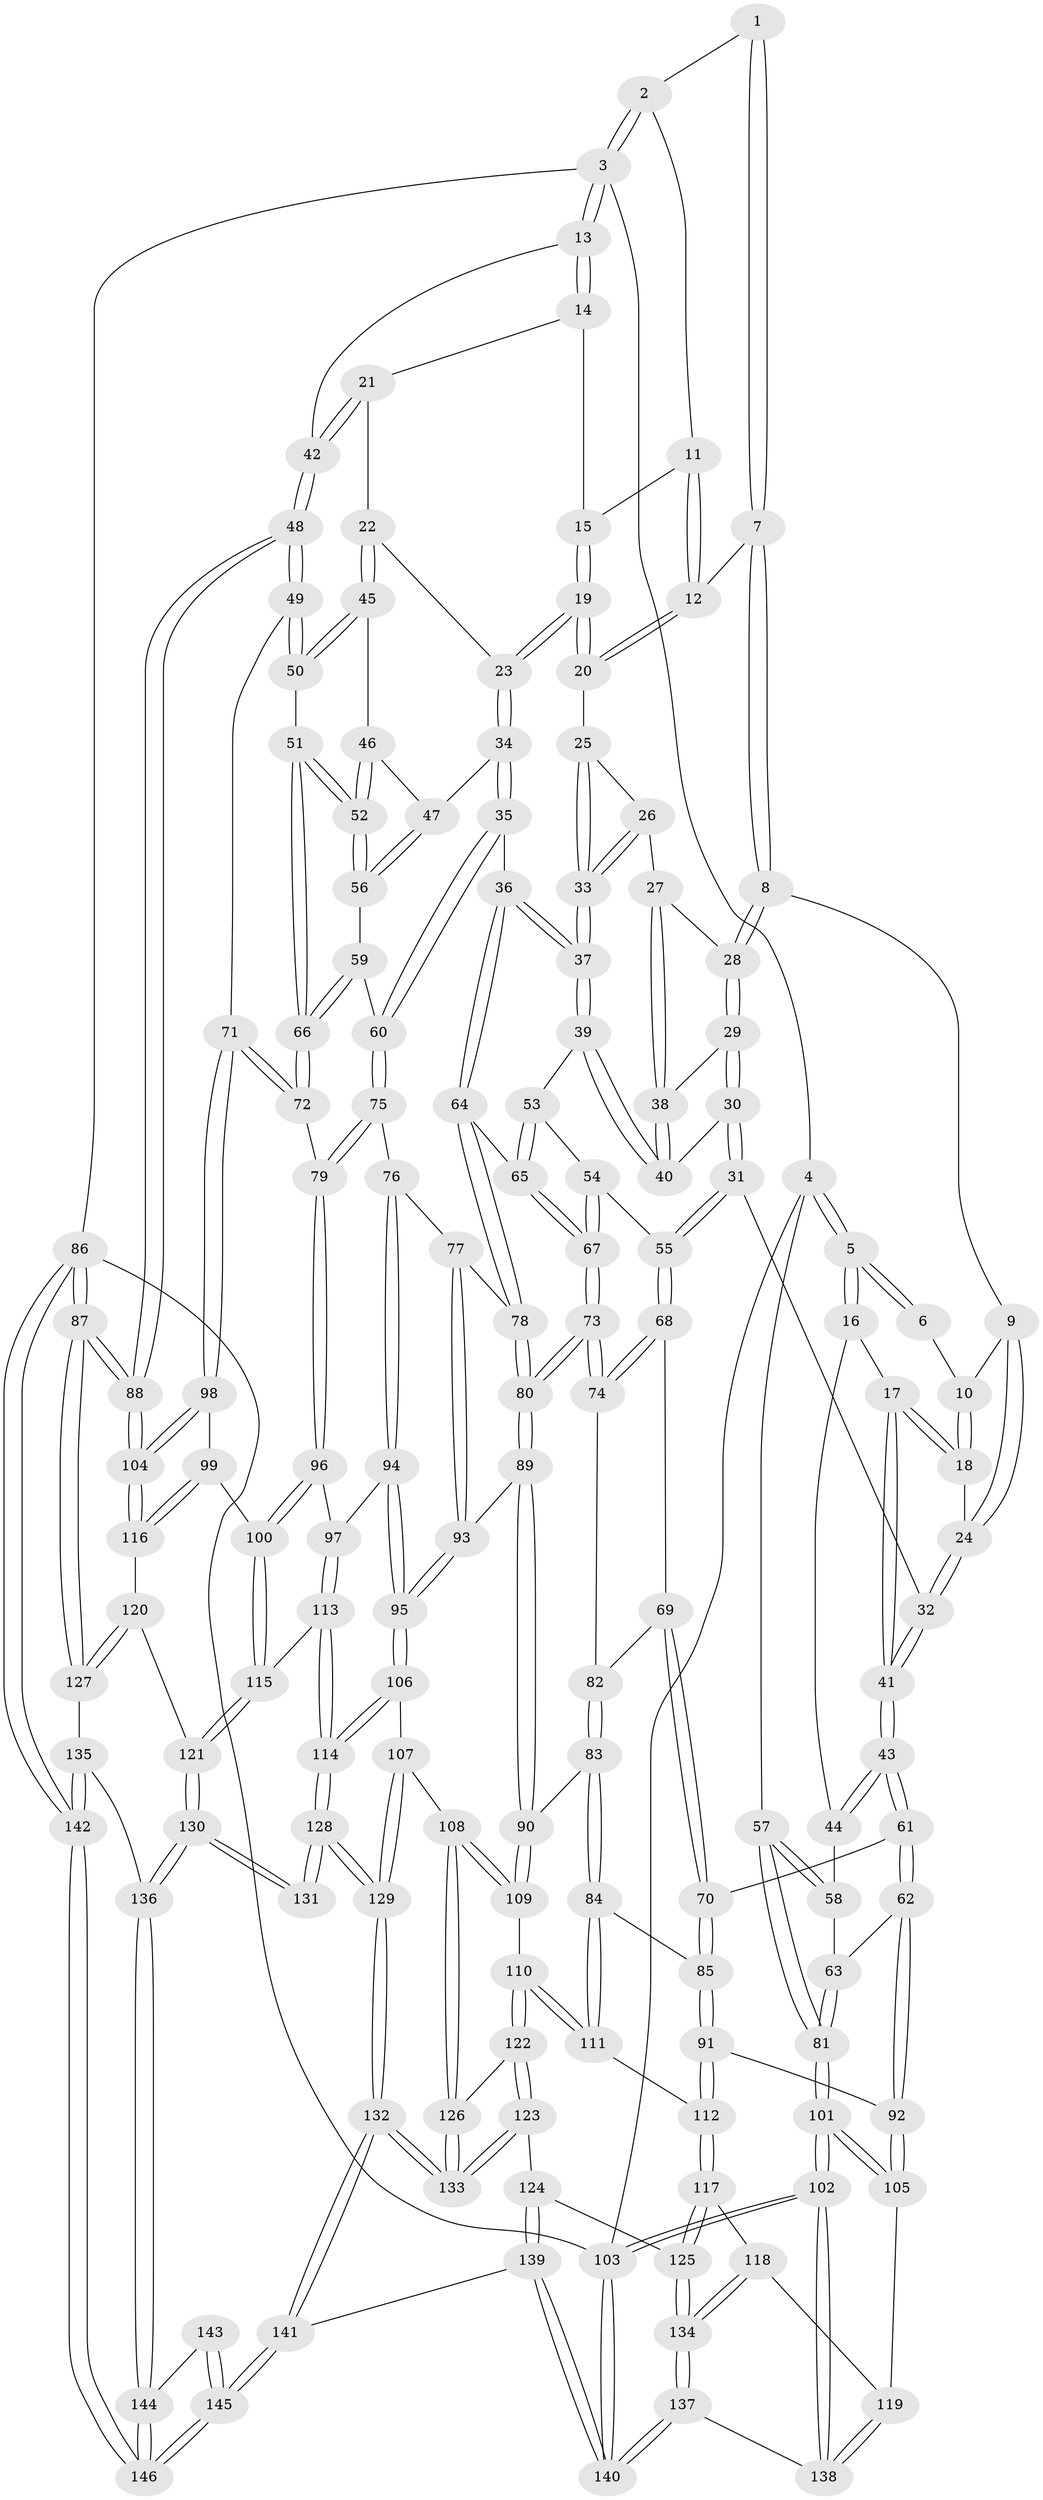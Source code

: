 // coarse degree distribution, {4: 0.4222222222222222, 7: 0.011111111111111112, 5: 0.3333333333333333, 3: 0.14444444444444443, 6: 0.07777777777777778, 2: 0.011111111111111112}
// Generated by graph-tools (version 1.1) at 2025/52/02/27/25 19:52:44]
// undirected, 146 vertices, 362 edges
graph export_dot {
graph [start="1"]
  node [color=gray90,style=filled];
  1 [pos="+0.5761268024987738+0"];
  2 [pos="+0.8758911191909657+0"];
  3 [pos="+1+0"];
  4 [pos="+0+0"];
  5 [pos="+0+0"];
  6 [pos="+0.5111017421113353+0"];
  7 [pos="+0.5926055390712051+0"];
  8 [pos="+0.5318639567029179+0.2006577838530947"];
  9 [pos="+0.47927238557784213+0.19463673469964793"];
  10 [pos="+0.4139389490197266+0.13665566321678746"];
  11 [pos="+0.8456937929977804+0"];
  12 [pos="+0.7129468489522497+0.18859482608396247"];
  13 [pos="+1+0.0077798936451452996"];
  14 [pos="+0.8550719548202711+0.19500867384416334"];
  15 [pos="+0.8543363436779037+0.194782640634559"];
  16 [pos="+0.10439066820480115+0.09584071214764514"];
  17 [pos="+0.1926616549492753+0.15281499144719227"];
  18 [pos="+0.25385964859839255+0.15434483518930225"];
  19 [pos="+0.7508761935656182+0.22074143724751824"];
  20 [pos="+0.7132875632681497+0.1948686614888717"];
  21 [pos="+0.9098710046070998+0.2921242196884305"];
  22 [pos="+0.8904454316885315+0.3315300401551777"];
  23 [pos="+0.7611681600561516+0.2854237309805387"];
  24 [pos="+0.42075077437740843+0.2794203123967952"];
  25 [pos="+0.7088281753622637+0.19653879221291498"];
  26 [pos="+0.6086575064302737+0.22276263233783106"];
  27 [pos="+0.594502469827828+0.22300597602257435"];
  28 [pos="+0.5411868424489167+0.20833671884863994"];
  29 [pos="+0.5240260397422146+0.2900302342107488"];
  30 [pos="+0.5127957709410056+0.32658338418338695"];
  31 [pos="+0.41691943650055124+0.38639940692657615"];
  32 [pos="+0.3950375263466272+0.3766380408802064"];
  33 [pos="+0.6496742268400303+0.3497020421573494"];
  34 [pos="+0.7431102657262245+0.36312008164785164"];
  35 [pos="+0.6740762158357951+0.4155344455187772"];
  36 [pos="+0.6709669891034852+0.41466600043506385"];
  37 [pos="+0.6537043388622107+0.404269496609847"];
  38 [pos="+0.5881753412146928+0.33065978082335834"];
  39 [pos="+0.6067231068886363+0.3939090360573715"];
  40 [pos="+0.5907643991290739+0.37001182426775286"];
  41 [pos="+0.30661039544670793+0.38668681079475714"];
  42 [pos="+1+0.1937755020706014"];
  43 [pos="+0.2521364461377599+0.46932608861329034"];
  44 [pos="+0.10018139778064014+0.3684856355930915"];
  45 [pos="+0.891670416355544+0.3537886407473455"];
  46 [pos="+0.831624794437312+0.38572879476279054"];
  47 [pos="+0.7896175124036925+0.3855869747447683"];
  48 [pos="+1+0.4243653187664712"];
  49 [pos="+1+0.4551609839723574"];
  50 [pos="+0.9242902069259378+0.39180627718759387"];
  51 [pos="+0.8592594116556581+0.46037133431664323"];
  52 [pos="+0.8572648183256358+0.4580025117626495"];
  53 [pos="+0.5555600822657639+0.4204148974537809"];
  54 [pos="+0.506053201013829+0.42613876674683043"];
  55 [pos="+0.44069324184785924+0.41292852608000635"];
  56 [pos="+0.802038839114461+0.43595938931855366"];
  57 [pos="+0+0.4360559000124473"];
  58 [pos="+0.07495471983686772+0.3930176019569594"];
  59 [pos="+0.7924039886947297+0.4562226852838335"];
  60 [pos="+0.7034803132855094+0.4820383208912366"];
  61 [pos="+0.24543121123667008+0.5032643013092158"];
  62 [pos="+0.1488643928274446+0.5565383745327634"];
  63 [pos="+0.08371524145830082+0.5061133803024587"];
  64 [pos="+0.5752395776601539+0.5183244269171046"];
  65 [pos="+0.5652026158587058+0.5180847366904164"];
  66 [pos="+0.8625393246601141+0.5419837157793659"];
  67 [pos="+0.5387082317711246+0.5289379992668346"];
  68 [pos="+0.44947616012039243+0.5138971830640718"];
  69 [pos="+0.3117780001471221+0.5228174294596366"];
  70 [pos="+0.253793625754398+0.5122459528098608"];
  71 [pos="+0.8975012062186709+0.5625955555999897"];
  72 [pos="+0.8648151098570973+0.5529905702524132"];
  73 [pos="+0.49810410236027813+0.5657214531103336"];
  74 [pos="+0.4629758874545466+0.5425135555522126"];
  75 [pos="+0.7163831049626513+0.5494698211599309"];
  76 [pos="+0.6931296726292459+0.5709244773354044"];
  77 [pos="+0.676761598718055+0.573849601721502"];
  78 [pos="+0.6248615508817332+0.5566466134286308"];
  79 [pos="+0.8064716615950542+0.5708063050903126"];
  80 [pos="+0.5126446895614298+0.6235589589896093"];
  81 [pos="+0+0.47211859556886654"];
  82 [pos="+0.41146868959240507+0.5708186636417346"];
  83 [pos="+0.37379913941436643+0.6400701689557954"];
  84 [pos="+0.3644657250463372+0.6460653477296149"];
  85 [pos="+0.2996447258895553+0.6071668709618625"];
  86 [pos="+1+1"];
  87 [pos="+1+0.7848524896814194"];
  88 [pos="+1+0.7732684456731297"];
  89 [pos="+0.5126882092400408+0.6242272230448741"];
  90 [pos="+0.5100964354747203+0.627881513696263"];
  91 [pos="+0.23623671955000167+0.7256413938382394"];
  92 [pos="+0.09702516494049938+0.6664781713007831"];
  93 [pos="+0.5910597470441064+0.6500412742805926"];
  94 [pos="+0.7011325750109384+0.6894674164678658"];
  95 [pos="+0.6267344475911351+0.7207063631494941"];
  96 [pos="+0.7952109172472673+0.6636908784976482"];
  97 [pos="+0.704871931519818+0.6915549410214964"];
  98 [pos="+0.9088125467495807+0.59464055086254"];
  99 [pos="+0.9013389047358247+0.7031119872329276"];
  100 [pos="+0.842664861840958+0.7440805479055311"];
  101 [pos="+0+0.7458421248810717"];
  102 [pos="+0+1"];
  103 [pos="+0+1"];
  104 [pos="+1+0.7556777381580535"];
  105 [pos="+0+0.7356096296388852"];
  106 [pos="+0.6225463884094407+0.7306123342947833"];
  107 [pos="+0.597780357385433+0.7682571435907755"];
  108 [pos="+0.5519643615759287+0.7797189456991837"];
  109 [pos="+0.5014289578436691+0.6624558129056471"];
  110 [pos="+0.3990892211421009+0.7495409391439529"];
  111 [pos="+0.3651562998695402+0.6499412056700495"];
  112 [pos="+0.2530620115792313+0.7517162478157835"];
  113 [pos="+0.762101536322676+0.7818433519079485"];
  114 [pos="+0.7471901995462565+0.7986247356459324"];
  115 [pos="+0.8332130395643762+0.76584371842921"];
  116 [pos="+1+0.7472421450862241"];
  117 [pos="+0.2548621851216492+0.755489216126306"];
  118 [pos="+0.15761026940821046+0.8265848501117183"];
  119 [pos="+0.06602251090622559+0.8027061715968327"];
  120 [pos="+0.9296609369475746+0.8044741321136402"];
  121 [pos="+0.8633125755375644+0.8137672839050285"];
  122 [pos="+0.39084583832901965+0.804095956041589"];
  123 [pos="+0.38529858271644385+0.8099994864306366"];
  124 [pos="+0.37998478391247364+0.8140806609551928"];
  125 [pos="+0.31702366933929266+0.8106892468927408"];
  126 [pos="+0.5345924578313976+0.7958709126577892"];
  127 [pos="+0.976093534125712+0.8820254947738011"];
  128 [pos="+0.7038876356963943+0.8689627291963039"];
  129 [pos="+0.692359324480337+0.8716433474746493"];
  130 [pos="+0.8707881782078178+0.8889874439553072"];
  131 [pos="+0.7207212031759388+0.8804319467413811"];
  132 [pos="+0.5811177650028131+0.989924070778576"];
  133 [pos="+0.5621735437608942+0.9429629394989265"];
  134 [pos="+0.22482750131113227+0.9113696667484409"];
  135 [pos="+0.964900683253363+0.8884266928959228"];
  136 [pos="+0.8866272284406154+0.9154394135787027"];
  137 [pos="+0.20589045515632187+0.9940387631658567"];
  138 [pos="+0.111174079720042+0.9323340996885932"];
  139 [pos="+0.423824256379056+1"];
  140 [pos="+0.28916190932744096+1"];
  141 [pos="+0.5276207778985439+1"];
  142 [pos="+1+1"];
  143 [pos="+0.7348487366656872+0.9034234600930496"];
  144 [pos="+0.8672617669261266+1"];
  145 [pos="+0.7475063489653617+1"];
  146 [pos="+0.8858103204430282+1"];
  1 -- 2;
  1 -- 7;
  1 -- 7;
  2 -- 3;
  2 -- 3;
  2 -- 11;
  3 -- 4;
  3 -- 13;
  3 -- 13;
  3 -- 86;
  4 -- 5;
  4 -- 5;
  4 -- 57;
  4 -- 103;
  5 -- 6;
  5 -- 6;
  5 -- 16;
  5 -- 16;
  6 -- 10;
  7 -- 8;
  7 -- 8;
  7 -- 12;
  8 -- 9;
  8 -- 28;
  8 -- 28;
  9 -- 10;
  9 -- 24;
  9 -- 24;
  10 -- 18;
  10 -- 18;
  11 -- 12;
  11 -- 12;
  11 -- 15;
  12 -- 20;
  12 -- 20;
  13 -- 14;
  13 -- 14;
  13 -- 42;
  14 -- 15;
  14 -- 21;
  15 -- 19;
  15 -- 19;
  16 -- 17;
  16 -- 44;
  17 -- 18;
  17 -- 18;
  17 -- 41;
  17 -- 41;
  18 -- 24;
  19 -- 20;
  19 -- 20;
  19 -- 23;
  19 -- 23;
  20 -- 25;
  21 -- 22;
  21 -- 42;
  21 -- 42;
  22 -- 23;
  22 -- 45;
  22 -- 45;
  23 -- 34;
  23 -- 34;
  24 -- 32;
  24 -- 32;
  25 -- 26;
  25 -- 33;
  25 -- 33;
  26 -- 27;
  26 -- 33;
  26 -- 33;
  27 -- 28;
  27 -- 38;
  27 -- 38;
  28 -- 29;
  28 -- 29;
  29 -- 30;
  29 -- 30;
  29 -- 38;
  30 -- 31;
  30 -- 31;
  30 -- 40;
  31 -- 32;
  31 -- 55;
  31 -- 55;
  32 -- 41;
  32 -- 41;
  33 -- 37;
  33 -- 37;
  34 -- 35;
  34 -- 35;
  34 -- 47;
  35 -- 36;
  35 -- 60;
  35 -- 60;
  36 -- 37;
  36 -- 37;
  36 -- 64;
  36 -- 64;
  37 -- 39;
  37 -- 39;
  38 -- 40;
  38 -- 40;
  39 -- 40;
  39 -- 40;
  39 -- 53;
  41 -- 43;
  41 -- 43;
  42 -- 48;
  42 -- 48;
  43 -- 44;
  43 -- 44;
  43 -- 61;
  43 -- 61;
  44 -- 58;
  45 -- 46;
  45 -- 50;
  45 -- 50;
  46 -- 47;
  46 -- 52;
  46 -- 52;
  47 -- 56;
  47 -- 56;
  48 -- 49;
  48 -- 49;
  48 -- 88;
  48 -- 88;
  49 -- 50;
  49 -- 50;
  49 -- 71;
  50 -- 51;
  51 -- 52;
  51 -- 52;
  51 -- 66;
  51 -- 66;
  52 -- 56;
  52 -- 56;
  53 -- 54;
  53 -- 65;
  53 -- 65;
  54 -- 55;
  54 -- 67;
  54 -- 67;
  55 -- 68;
  55 -- 68;
  56 -- 59;
  57 -- 58;
  57 -- 58;
  57 -- 81;
  57 -- 81;
  58 -- 63;
  59 -- 60;
  59 -- 66;
  59 -- 66;
  60 -- 75;
  60 -- 75;
  61 -- 62;
  61 -- 62;
  61 -- 70;
  62 -- 63;
  62 -- 92;
  62 -- 92;
  63 -- 81;
  63 -- 81;
  64 -- 65;
  64 -- 78;
  64 -- 78;
  65 -- 67;
  65 -- 67;
  66 -- 72;
  66 -- 72;
  67 -- 73;
  67 -- 73;
  68 -- 69;
  68 -- 74;
  68 -- 74;
  69 -- 70;
  69 -- 70;
  69 -- 82;
  70 -- 85;
  70 -- 85;
  71 -- 72;
  71 -- 72;
  71 -- 98;
  71 -- 98;
  72 -- 79;
  73 -- 74;
  73 -- 74;
  73 -- 80;
  73 -- 80;
  74 -- 82;
  75 -- 76;
  75 -- 79;
  75 -- 79;
  76 -- 77;
  76 -- 94;
  76 -- 94;
  77 -- 78;
  77 -- 93;
  77 -- 93;
  78 -- 80;
  78 -- 80;
  79 -- 96;
  79 -- 96;
  80 -- 89;
  80 -- 89;
  81 -- 101;
  81 -- 101;
  82 -- 83;
  82 -- 83;
  83 -- 84;
  83 -- 84;
  83 -- 90;
  84 -- 85;
  84 -- 111;
  84 -- 111;
  85 -- 91;
  85 -- 91;
  86 -- 87;
  86 -- 87;
  86 -- 142;
  86 -- 142;
  86 -- 103;
  87 -- 88;
  87 -- 88;
  87 -- 127;
  87 -- 127;
  88 -- 104;
  88 -- 104;
  89 -- 90;
  89 -- 90;
  89 -- 93;
  90 -- 109;
  90 -- 109;
  91 -- 92;
  91 -- 112;
  91 -- 112;
  92 -- 105;
  92 -- 105;
  93 -- 95;
  93 -- 95;
  94 -- 95;
  94 -- 95;
  94 -- 97;
  95 -- 106;
  95 -- 106;
  96 -- 97;
  96 -- 100;
  96 -- 100;
  97 -- 113;
  97 -- 113;
  98 -- 99;
  98 -- 104;
  98 -- 104;
  99 -- 100;
  99 -- 116;
  99 -- 116;
  100 -- 115;
  100 -- 115;
  101 -- 102;
  101 -- 102;
  101 -- 105;
  101 -- 105;
  102 -- 103;
  102 -- 103;
  102 -- 138;
  102 -- 138;
  103 -- 140;
  103 -- 140;
  104 -- 116;
  104 -- 116;
  105 -- 119;
  106 -- 107;
  106 -- 114;
  106 -- 114;
  107 -- 108;
  107 -- 129;
  107 -- 129;
  108 -- 109;
  108 -- 109;
  108 -- 126;
  108 -- 126;
  109 -- 110;
  110 -- 111;
  110 -- 111;
  110 -- 122;
  110 -- 122;
  111 -- 112;
  112 -- 117;
  112 -- 117;
  113 -- 114;
  113 -- 114;
  113 -- 115;
  114 -- 128;
  114 -- 128;
  115 -- 121;
  115 -- 121;
  116 -- 120;
  117 -- 118;
  117 -- 125;
  117 -- 125;
  118 -- 119;
  118 -- 134;
  118 -- 134;
  119 -- 138;
  119 -- 138;
  120 -- 121;
  120 -- 127;
  120 -- 127;
  121 -- 130;
  121 -- 130;
  122 -- 123;
  122 -- 123;
  122 -- 126;
  123 -- 124;
  123 -- 133;
  123 -- 133;
  124 -- 125;
  124 -- 139;
  124 -- 139;
  125 -- 134;
  125 -- 134;
  126 -- 133;
  126 -- 133;
  127 -- 135;
  128 -- 129;
  128 -- 129;
  128 -- 131;
  128 -- 131;
  129 -- 132;
  129 -- 132;
  130 -- 131;
  130 -- 131;
  130 -- 136;
  130 -- 136;
  132 -- 133;
  132 -- 133;
  132 -- 141;
  132 -- 141;
  134 -- 137;
  134 -- 137;
  135 -- 136;
  135 -- 142;
  135 -- 142;
  136 -- 144;
  136 -- 144;
  137 -- 138;
  137 -- 140;
  137 -- 140;
  139 -- 140;
  139 -- 140;
  139 -- 141;
  141 -- 145;
  141 -- 145;
  142 -- 146;
  142 -- 146;
  143 -- 144;
  143 -- 145;
  143 -- 145;
  144 -- 146;
  144 -- 146;
  145 -- 146;
  145 -- 146;
}
